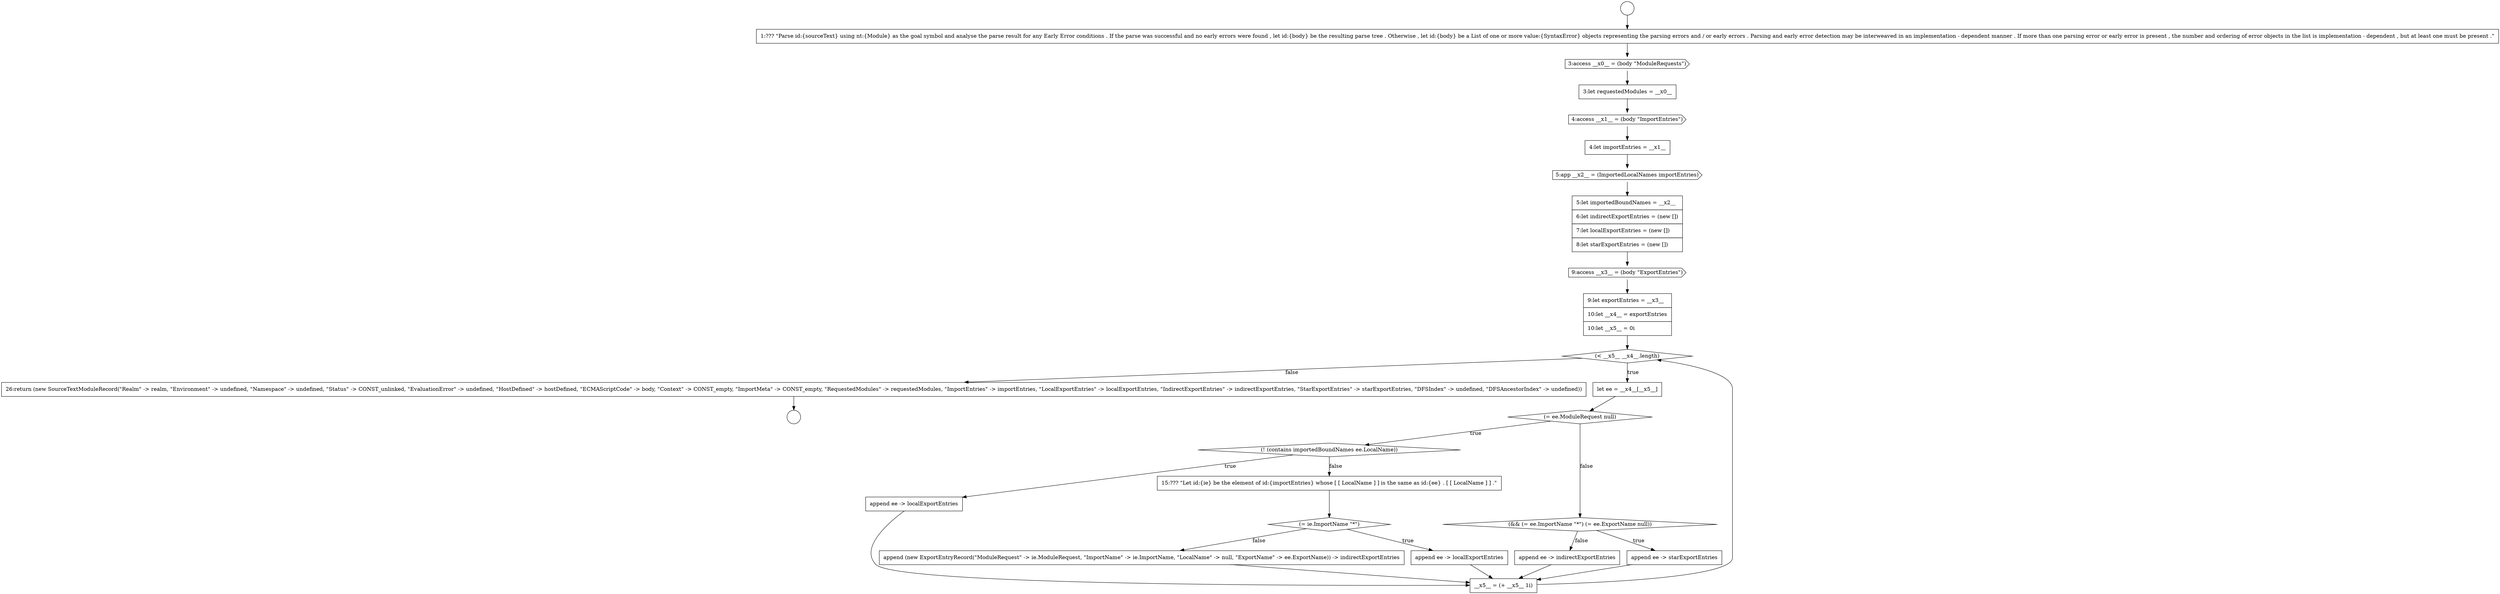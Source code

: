 digraph {
  node11318 [shape=circle label=" " color="black" fillcolor="white" style=filled]
  node11320 [shape=cds, label=<<font color="black">3:access __x0__ = (body &quot;ModuleRequests&quot;)</font>> color="black" fillcolor="white" style=filled]
  node11325 [shape=none, margin=0, label=<<font color="black">
    <table border="0" cellborder="1" cellspacing="0" cellpadding="10">
      <tr><td align="left">5:let importedBoundNames = __x2__</td></tr>
      <tr><td align="left">6:let indirectExportEntries = (new [])</td></tr>
      <tr><td align="left">7:let localExportEntries = (new [])</td></tr>
      <tr><td align="left">8:let starExportEntries = (new [])</td></tr>
    </table>
  </font>> color="black" fillcolor="white" style=filled]
  node11324 [shape=cds, label=<<font color="black">5:app __x2__ = (ImportedLocalNames importEntries)</font>> color="black" fillcolor="white" style=filled]
  node11339 [shape=none, margin=0, label=<<font color="black">
    <table border="0" cellborder="1" cellspacing="0" cellpadding="10">
      <tr><td align="left">append ee -&gt; indirectExportEntries</td></tr>
    </table>
  </font>> color="black" fillcolor="white" style=filled]
  node11336 [shape=none, margin=0, label=<<font color="black">
    <table border="0" cellborder="1" cellspacing="0" cellpadding="10">
      <tr><td align="left">append (new ExportEntryRecord(&quot;ModuleRequest&quot; -&gt; ie.ModuleRequest, &quot;ImportName&quot; -&gt; ie.ImportName, &quot;LocalName&quot; -&gt; null, &quot;ExportName&quot; -&gt; ee.ExportName)) -&gt; indirectExportEntries</td></tr>
    </table>
  </font>> color="black" fillcolor="white" style=filled]
  node11328 [shape=diamond, label=<<font color="black">(&lt; __x5__ __x4__.length)</font>> color="black" fillcolor="white" style=filled]
  node11332 [shape=none, margin=0, label=<<font color="black">
    <table border="0" cellborder="1" cellspacing="0" cellpadding="10">
      <tr><td align="left">append ee -&gt; localExportEntries</td></tr>
    </table>
  </font>> color="black" fillcolor="white" style=filled]
  node11338 [shape=none, margin=0, label=<<font color="black">
    <table border="0" cellborder="1" cellspacing="0" cellpadding="10">
      <tr><td align="left">append ee -&gt; starExportEntries</td></tr>
    </table>
  </font>> color="black" fillcolor="white" style=filled]
  node11334 [shape=diamond, label=<<font color="black">(= ie.ImportName &quot;*&quot;)</font>> color="black" fillcolor="white" style=filled]
  node11322 [shape=cds, label=<<font color="black">4:access __x1__ = (body &quot;ImportEntries&quot;)</font>> color="black" fillcolor="white" style=filled]
  node11341 [shape=none, margin=0, label=<<font color="black">
    <table border="0" cellborder="1" cellspacing="0" cellpadding="10">
      <tr><td align="left">26:return (new SourceTextModuleRecord(&quot;Realm&quot; -&gt; realm, &quot;Environment&quot; -&gt; undefined, &quot;Namespace&quot; -&gt; undefined, &quot;Status&quot; -&gt; CONST_unlinked, &quot;EvaluationError&quot; -&gt; undefined, &quot;HostDefined&quot; -&gt; hostDefined, &quot;ECMAScriptCode&quot; -&gt; body, &quot;Context&quot; -&gt; CONST_empty, &quot;ImportMeta&quot; -&gt; CONST_empty, &quot;RequestedModules&quot; -&gt; requestedModules, &quot;ImportEntries&quot; -&gt; importEntries, &quot;LocalExportEntries&quot; -&gt; localExportEntries, &quot;IndirectExportEntries&quot; -&gt; indirectExportEntries, &quot;StarExportEntries&quot; -&gt; starExportEntries, &quot;DFSIndex&quot; -&gt; undefined, &quot;DFSAncestorIndex&quot; -&gt; undefined))</td></tr>
    </table>
  </font>> color="black" fillcolor="white" style=filled]
  node11326 [shape=cds, label=<<font color="black">9:access __x3__ = (body &quot;ExportEntries&quot;)</font>> color="black" fillcolor="white" style=filled]
  node11330 [shape=diamond, label=<<font color="black">(= ee.ModuleRequest null)</font>> color="black" fillcolor="white" style=filled]
  node11335 [shape=none, margin=0, label=<<font color="black">
    <table border="0" cellborder="1" cellspacing="0" cellpadding="10">
      <tr><td align="left">append ee -&gt; localExportEntries</td></tr>
    </table>
  </font>> color="black" fillcolor="white" style=filled]
  node11340 [shape=none, margin=0, label=<<font color="black">
    <table border="0" cellborder="1" cellspacing="0" cellpadding="10">
      <tr><td align="left">__x5__ = (+ __x5__ 1i)</td></tr>
    </table>
  </font>> color="black" fillcolor="white" style=filled]
  node11331 [shape=diamond, label=<<font color="black">(! (contains importedBoundNames ee.LocalName))</font>> color="black" fillcolor="white" style=filled]
  node11321 [shape=none, margin=0, label=<<font color="black">
    <table border="0" cellborder="1" cellspacing="0" cellpadding="10">
      <tr><td align="left">3:let requestedModules = __x0__</td></tr>
    </table>
  </font>> color="black" fillcolor="white" style=filled]
  node11323 [shape=none, margin=0, label=<<font color="black">
    <table border="0" cellborder="1" cellspacing="0" cellpadding="10">
      <tr><td align="left">4:let importEntries = __x1__</td></tr>
    </table>
  </font>> color="black" fillcolor="white" style=filled]
  node11333 [shape=none, margin=0, label=<<font color="black">
    <table border="0" cellborder="1" cellspacing="0" cellpadding="10">
      <tr><td align="left">15:??? &quot;Let id:{ie} be the element of id:{importEntries} whose [ [ LocalName ] ] is the same as id:{ee} . [ [ LocalName ] ] .&quot;</td></tr>
    </table>
  </font>> color="black" fillcolor="white" style=filled]
  node11329 [shape=none, margin=0, label=<<font color="black">
    <table border="0" cellborder="1" cellspacing="0" cellpadding="10">
      <tr><td align="left">let ee = __x4__[__x5__]</td></tr>
    </table>
  </font>> color="black" fillcolor="white" style=filled]
  node11327 [shape=none, margin=0, label=<<font color="black">
    <table border="0" cellborder="1" cellspacing="0" cellpadding="10">
      <tr><td align="left">9:let exportEntries = __x3__</td></tr>
      <tr><td align="left">10:let __x4__ = exportEntries</td></tr>
      <tr><td align="left">10:let __x5__ = 0i</td></tr>
    </table>
  </font>> color="black" fillcolor="white" style=filled]
  node11337 [shape=diamond, label=<<font color="black">(&amp;&amp; (= ee.ImportName &quot;*&quot;) (= ee.ExportName null))</font>> color="black" fillcolor="white" style=filled]
  node11319 [shape=none, margin=0, label=<<font color="black">
    <table border="0" cellborder="1" cellspacing="0" cellpadding="10">
      <tr><td align="left">1:??? &quot;Parse id:{sourceText} using nt:{Module} as the goal symbol and analyse the parse result for any Early Error conditions . If the parse was successful and no early errors were found , let id:{body} be the resulting parse tree . Otherwise , let id:{body} be a List of one or more value:{SyntaxError} objects representing the parsing errors and / or early errors . Parsing and early error detection may be interweaved in an implementation - dependent manner . If more than one parsing error or early error is present , the number and ordering of error objects in the list is implementation - dependent , but at least one must be present .&quot;</td></tr>
    </table>
  </font>> color="black" fillcolor="white" style=filled]
  node11317 [shape=circle label=" " color="black" fillcolor="white" style=filled]
  node11324 -> node11325 [ color="black"]
  node11325 -> node11326 [ color="black"]
  node11322 -> node11323 [ color="black"]
  node11336 -> node11340 [ color="black"]
  node11339 -> node11340 [ color="black"]
  node11328 -> node11329 [label=<<font color="black">true</font>> color="black"]
  node11328 -> node11341 [label=<<font color="black">false</font>> color="black"]
  node11331 -> node11332 [label=<<font color="black">true</font>> color="black"]
  node11331 -> node11333 [label=<<font color="black">false</font>> color="black"]
  node11332 -> node11340 [ color="black"]
  node11330 -> node11331 [label=<<font color="black">true</font>> color="black"]
  node11330 -> node11337 [label=<<font color="black">false</font>> color="black"]
  node11317 -> node11319 [ color="black"]
  node11327 -> node11328 [ color="black"]
  node11323 -> node11324 [ color="black"]
  node11320 -> node11321 [ color="black"]
  node11329 -> node11330 [ color="black"]
  node11340 -> node11328 [ color="black"]
  node11341 -> node11318 [ color="black"]
  node11335 -> node11340 [ color="black"]
  node11326 -> node11327 [ color="black"]
  node11321 -> node11322 [ color="black"]
  node11333 -> node11334 [ color="black"]
  node11338 -> node11340 [ color="black"]
  node11319 -> node11320 [ color="black"]
  node11334 -> node11335 [label=<<font color="black">true</font>> color="black"]
  node11334 -> node11336 [label=<<font color="black">false</font>> color="black"]
  node11337 -> node11338 [label=<<font color="black">true</font>> color="black"]
  node11337 -> node11339 [label=<<font color="black">false</font>> color="black"]
}
